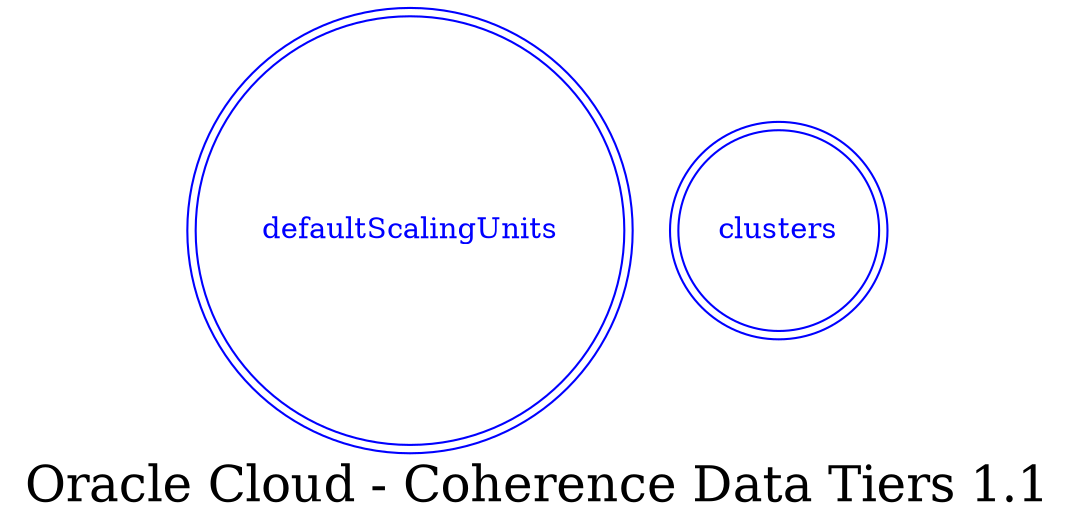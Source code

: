 digraph LexiconGraph {
graph[label="Oracle Cloud - Coherence Data Tiers 1.1", fontsize=24]
splines=true
"defaultScalingUnits" [color=blue, fontcolor=blue, shape=doublecircle]
"clusters" [color=blue, fontcolor=blue, shape=doublecircle]
}
